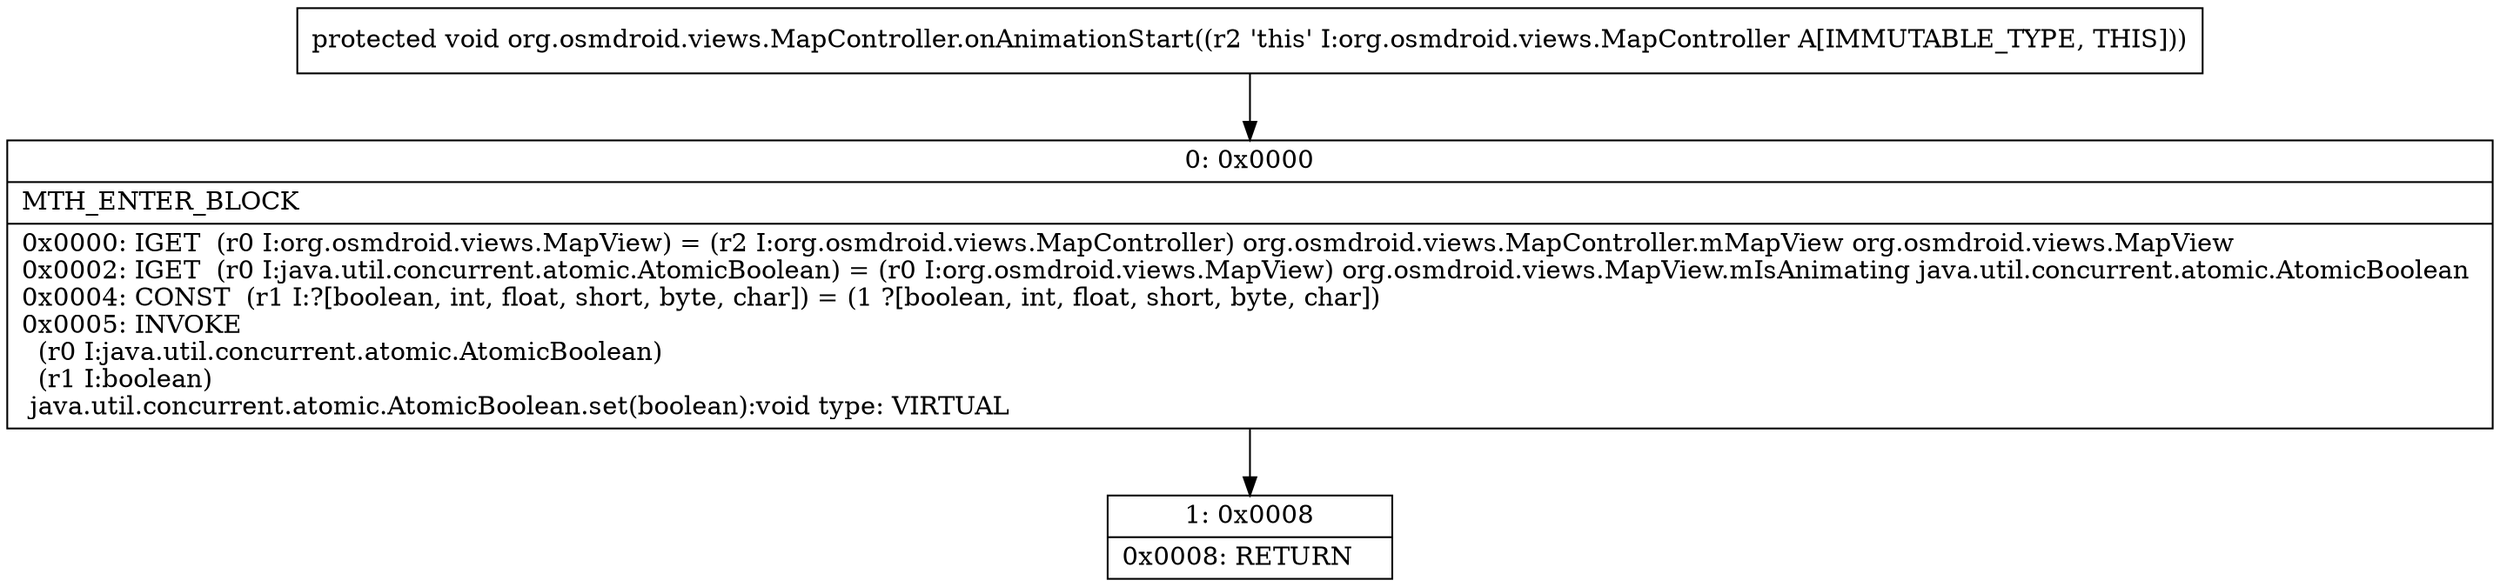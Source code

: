 digraph "CFG fororg.osmdroid.views.MapController.onAnimationStart()V" {
Node_0 [shape=record,label="{0\:\ 0x0000|MTH_ENTER_BLOCK\l|0x0000: IGET  (r0 I:org.osmdroid.views.MapView) = (r2 I:org.osmdroid.views.MapController) org.osmdroid.views.MapController.mMapView org.osmdroid.views.MapView \l0x0002: IGET  (r0 I:java.util.concurrent.atomic.AtomicBoolean) = (r0 I:org.osmdroid.views.MapView) org.osmdroid.views.MapView.mIsAnimating java.util.concurrent.atomic.AtomicBoolean \l0x0004: CONST  (r1 I:?[boolean, int, float, short, byte, char]) = (1 ?[boolean, int, float, short, byte, char]) \l0x0005: INVOKE  \l  (r0 I:java.util.concurrent.atomic.AtomicBoolean)\l  (r1 I:boolean)\l java.util.concurrent.atomic.AtomicBoolean.set(boolean):void type: VIRTUAL \l}"];
Node_1 [shape=record,label="{1\:\ 0x0008|0x0008: RETURN   \l}"];
MethodNode[shape=record,label="{protected void org.osmdroid.views.MapController.onAnimationStart((r2 'this' I:org.osmdroid.views.MapController A[IMMUTABLE_TYPE, THIS])) }"];
MethodNode -> Node_0;
Node_0 -> Node_1;
}

